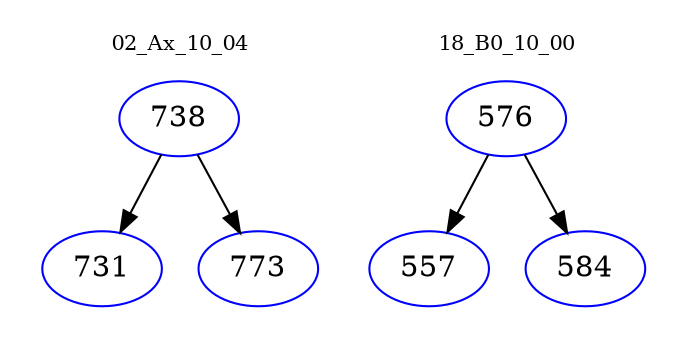 digraph{
subgraph cluster_0 {
color = white
label = "02_Ax_10_04";
fontsize=10;
T0_738 [label="738", color="blue"]
T0_738 -> T0_731 [color="black"]
T0_731 [label="731", color="blue"]
T0_738 -> T0_773 [color="black"]
T0_773 [label="773", color="blue"]
}
subgraph cluster_1 {
color = white
label = "18_B0_10_00";
fontsize=10;
T1_576 [label="576", color="blue"]
T1_576 -> T1_557 [color="black"]
T1_557 [label="557", color="blue"]
T1_576 -> T1_584 [color="black"]
T1_584 [label="584", color="blue"]
}
}
